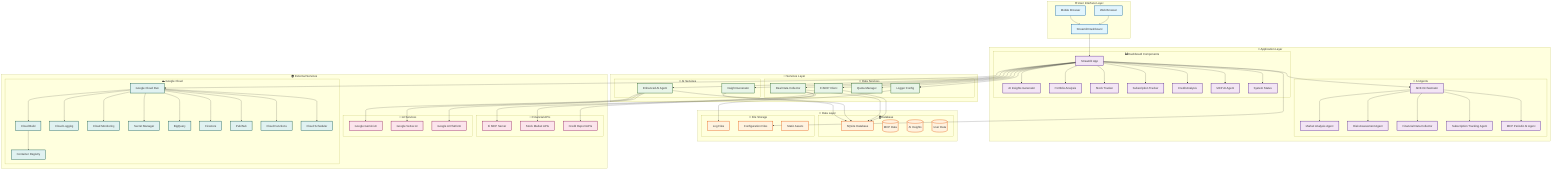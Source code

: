 graph TB
    %% User Interface Layer
    subgraph "🌐 User Interface Layer"
        UI[Streamlit Dashboard]
        WEB[Web Browser]
        MOBILE[Mobile Browser]
    end

    %% Application Layer
    subgraph "🚀 Application Layer"
        subgraph "📊 Dashboard Components"
            DASH[Streamlit App]
            INSIGHTS[AI Insights Generator]
            PORTFOLIO[Portfolio Analysis]
            STOCKS[Stock Tracker]
            SUBSCRIPTIONS[Subscription Tracker]
            CREDIT[Credit Analysis]
            MCP_AGENT[MCP AI Agent]
            SYSTEM_STATUS[System Status]
        end
        
        subgraph "🤖 AI Agents"
            ADK_ORCH[ADK Orchestrator]
            MARKET_AGENT[Market Analysis Agent]
            RISK_AGENT[Risk Assessment Agent]
            FINANCIAL_AGENT[Financial Data Collector]
            SUBSCRIPTION_AGENT[Subscription Tracking Agent]
            MCP_PERIODIC[MCP Periodic AI Agent]
        end
    end

    %% Services Layer
    subgraph "🔧 Services Layer"
        subgraph "📡 Data Services"
            MCP_CLIENT[Fi MCP Client]
            REAL_DATA[Real Data Collector]
            QUOTA_MGR[Quota Manager]
            LOGGER[Logger Config]
        end
        
        subgraph "🧠 AI Services"
            ENHANCED_AI[Enhanced AI Agent]
            INSIGHT_GEN[Insight Generator]
        end
    end

    %% Data Layer
    subgraph "💾 Data Layer"
        subgraph "🗄️ Database"
            SQLITE[SQLite Database]
            MCP_DATA[(MCP Data)]
            AI_INSIGHTS[(AI Insights)]
            USER_DATA[(User Data)]
        end
        
        subgraph "📁 File Storage"
            LOGS[Log Files]
            CONFIG[Configuration Files]
            STATIC[Static Assets]
        end
    end

    %% External Services
    subgraph "🌍 External Services"
        subgraph "🏦 Financial APIs"
            FI_MCP[Fi MCP Server]
            STOCK_API[Stock Market APIs]
            CREDIT_API[Credit Report APIs]
        end
        
        subgraph "🤖 AI Services"
            GEMINI[Google Gemini AI]
            VERTEX_AI[Google Vertex AI]
            GOOGLE_AI[Google AI Platform]
        end
        
        subgraph "☁️ Google Cloud"
            CLOUD_RUN[Google Cloud Run]
            CLOUD_BUILD[Cloud Build]
            CONTAINER_REG[Container Registry]
            CLOUD_LOGGING[Cloud Logging]
            CLOUD_MONITORING[Cloud Monitoring]
            SECRET_MANAGER[Secret Manager]
            BIGQUERY[BigQuery]
            FIRESTORE[Firestore]
            PUBSUB[Pub/Sub]
            CLOUD_FUNCTIONS[Cloud Functions]
            CLOUD_SCHEDULER[Cloud Scheduler]
        end
    end

    %% Connections - User Interface
    WEB --> UI
    MOBILE --> UI
    UI --> DASH

    %% Connections - Dashboard Components
    DASH --> INSIGHTS
    DASH --> PORTFOLIO
    DASH --> STOCKS
    DASH --> SUBSCRIPTIONS
    DASH --> CREDIT
    DASH --> MCP_AGENT
    DASH --> SYSTEM_STATUS

    %% Connections - AI Agents
    DASH --> ADK_ORCH
    ADK_ORCH --> MARKET_AGENT
    ADK_ORCH --> RISK_AGENT
    ADK_ORCH --> FINANCIAL_AGENT
    ADK_ORCH --> SUBSCRIPTION_AGENT
    ADK_ORCH --> MCP_PERIODIC

    %% Connections - Services
    DASH --> MCP_CLIENT
    DASH --> REAL_DATA
    DASH --> QUOTA_MGR
    DASH --> LOGGER
    DASH --> ENHANCED_AI
    DASH --> INSIGHT_GEN

    %% Connections - Data Layer
    MCP_CLIENT --> SQLITE
    REAL_DATA --> SQLITE
    ENHANCED_AI --> SQLITE
    INSIGHT_GEN --> SQLITE
    LOGGER --> LOGS
    DASH --> CONFIG

    %% Connections - External Services
    MCP_CLIENT --> FI_MCP
    REAL_DATA --> STOCK_API
    REAL_DATA --> CREDIT_API
    ENHANCED_AI --> GEMINI
    ENHANCED_AI --> VERTEX_AI
    ENHANCED_AI --> GOOGLE_AI

    %% Connections - Google Cloud
    DASH --> CLOUD_RUN
    CLOUD_RUN --> CLOUD_BUILD
    CLOUD_BUILD --> CONTAINER_REG
    CLOUD_RUN --> CLOUD_LOGGING
    CLOUD_RUN --> CLOUD_MONITORING
    CLOUD_RUN --> SECRET_MANAGER
    CLOUD_RUN --> BIGQUERY
    CLOUD_RUN --> FIRESTORE
    CLOUD_RUN --> PUBSUB
    CLOUD_RUN --> CLOUD_FUNCTIONS
    CLOUD_RUN --> CLOUD_SCHEDULER

    %% Styling
    classDef userInterface fill:#e1f5fe,stroke:#01579b,stroke-width:2px
    classDef application fill:#f3e5f5,stroke:#4a148c,stroke-width:2px
    classDef services fill:#e8f5e8,stroke:#1b5e20,stroke-width:2px
    classDef data fill:#fff3e0,stroke:#e65100,stroke-width:2px
    classDef external fill:#fce4ec,stroke:#880e4f,stroke-width:2px
    classDef cloud fill:#e0f2f1,stroke:#004d40,stroke-width:2px

    class UI,WEB,MOBILE userInterface
    class DASH,INSIGHTS,PORTFOLIO,STOCKS,SUBSCRIPTIONS,CREDIT,MCP_AGENT,SYSTEM_STATUS,ADK_ORCH,MARKET_AGENT,RISK_AGENT,FINANCIAL_AGENT,SUBSCRIPTION_AGENT,MCP_PERIODIC application
    class MCP_CLIENT,REAL_DATA,QUOTA_MGR,LOGGER,ENHANCED_AI,INSIGHT_GEN services
    class SQLITE,MCP_DATA,AI_INSIGHTS,USER_DATA,LOGS,CONFIG,STATIC data
    class FI_MCP,STOCK_API,CREDIT_API,GEMINI,VERTEX_AI,GOOGLE_AI external
    class CLOUD_RUN,CLOUD_BUILD,CONTAINER_REG,CLOUD_LOGGING,CLOUD_MONITORING,SECRET_MANAGER,BIGQUERY,FIRESTORE,PUBSUB,CLOUD_FUNCTIONS,CLOUD_SCHEDULER cloud